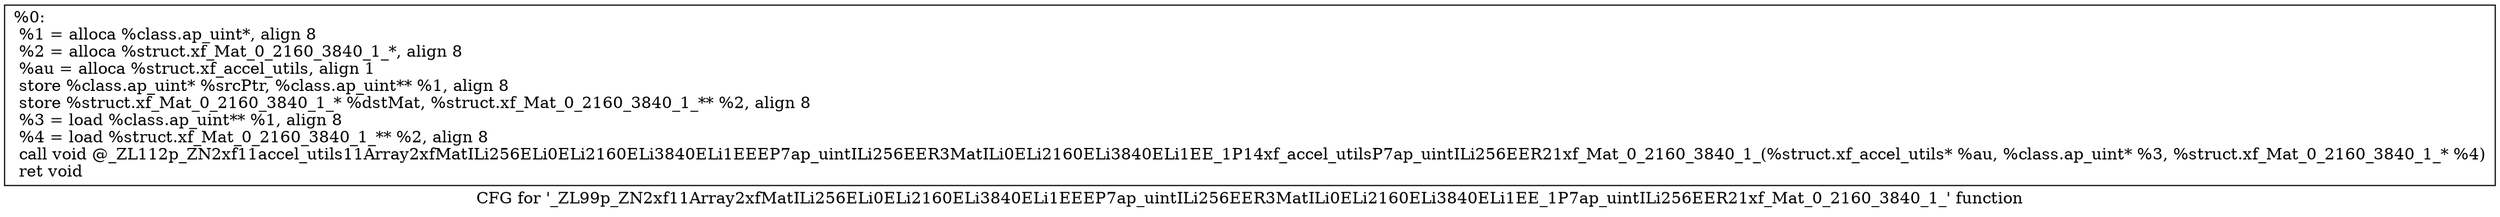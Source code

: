 digraph "CFG for '_ZL99p_ZN2xf11Array2xfMatILi256ELi0ELi2160ELi3840ELi1EEEP7ap_uintILi256EER3MatILi0ELi2160ELi3840ELi1EE_1P7ap_uintILi256EER21xf_Mat_0_2160_3840_1_' function" {
	label="CFG for '_ZL99p_ZN2xf11Array2xfMatILi256ELi0ELi2160ELi3840ELi1EEEP7ap_uintILi256EER3MatILi0ELi2160ELi3840ELi1EE_1P7ap_uintILi256EER21xf_Mat_0_2160_3840_1_' function";

	Node0x3305c90 [shape=record,label="{%0:\l  %1 = alloca %class.ap_uint*, align 8\l  %2 = alloca %struct.xf_Mat_0_2160_3840_1_*, align 8\l  %au = alloca %struct.xf_accel_utils, align 1\l  store %class.ap_uint* %srcPtr, %class.ap_uint** %1, align 8\l  store %struct.xf_Mat_0_2160_3840_1_* %dstMat, %struct.xf_Mat_0_2160_3840_1_** %2, align 8\l  %3 = load %class.ap_uint** %1, align 8\l  %4 = load %struct.xf_Mat_0_2160_3840_1_** %2, align 8\l  call void @_ZL112p_ZN2xf11accel_utils11Array2xfMatILi256ELi0ELi2160ELi3840ELi1EEEP7ap_uintILi256EER3MatILi0ELi2160ELi3840ELi1EE_1P14xf_accel_utilsP7ap_uintILi256EER21xf_Mat_0_2160_3840_1_(%struct.xf_accel_utils* %au, %class.ap_uint* %3, %struct.xf_Mat_0_2160_3840_1_* %4)\l  ret void\l}"];
}
